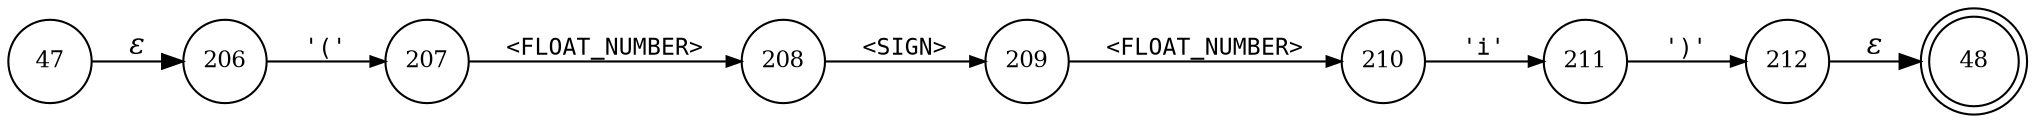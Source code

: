 digraph ATN {
rankdir=LR;
s48[fontsize=11, label="48", shape=doublecircle, fixedsize=true, width=.6];
s208[fontsize=11,label="208", shape=circle, fixedsize=true, width=.55, peripheries=1];
s209[fontsize=11,label="209", shape=circle, fixedsize=true, width=.55, peripheries=1];
s210[fontsize=11,label="210", shape=circle, fixedsize=true, width=.55, peripheries=1];
s211[fontsize=11,label="211", shape=circle, fixedsize=true, width=.55, peripheries=1];
s212[fontsize=11,label="212", shape=circle, fixedsize=true, width=.55, peripheries=1];
s206[fontsize=11,label="206", shape=circle, fixedsize=true, width=.55, peripheries=1];
s47[fontsize=11,label="47", shape=circle, fixedsize=true, width=.55, peripheries=1];
s207[fontsize=11,label="207", shape=circle, fixedsize=true, width=.55, peripheries=1];
s47 -> s206 [fontname="Times-Italic", label="&epsilon;"];
s206 -> s207 [fontsize=11, fontname="Courier", arrowsize=.7, label = "'('", arrowhead = normal];
s207 -> s208 [fontsize=11, fontname="Courier", arrowsize=.7, label = "<FLOAT_NUMBER>", arrowhead = normal];
s208 -> s209 [fontsize=11, fontname="Courier", arrowsize=.7, label = "<SIGN>", arrowhead = normal];
s209 -> s210 [fontsize=11, fontname="Courier", arrowsize=.7, label = "<FLOAT_NUMBER>", arrowhead = normal];
s210 -> s211 [fontsize=11, fontname="Courier", arrowsize=.7, label = "'i'", arrowhead = normal];
s211 -> s212 [fontsize=11, fontname="Courier", arrowsize=.7, label = "')'", arrowhead = normal];
s212 -> s48 [fontname="Times-Italic", label="&epsilon;"];
}